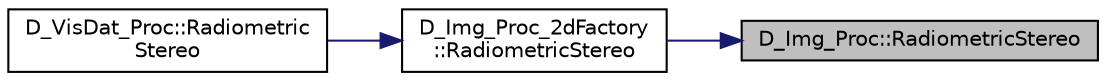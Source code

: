 digraph "D_Img_Proc::RadiometricStereo"
{
 // LATEX_PDF_SIZE
  edge [fontname="Helvetica",fontsize="10",labelfontname="Helvetica",labelfontsize="10"];
  node [fontname="Helvetica",fontsize="10",shape=record];
  rankdir="RL";
  Node1 [label="D_Img_Proc::RadiometricStereo",height=0.2,width=0.4,color="black", fillcolor="grey75", style="filled", fontcolor="black",tooltip=" "];
  Node1 -> Node2 [dir="back",color="midnightblue",fontsize="10",style="solid",fontname="Helvetica"];
  Node2 [label="D_Img_Proc_2dFactory\l::RadiometricStereo",height=0.2,width=0.4,color="black", fillcolor="white", style="filled",URL="$class_d___img___proc__2d_factory.html#aef61bf1c1a620e35b119c13e19dc18d5",tooltip=" "];
  Node2 -> Node3 [dir="back",color="midnightblue",fontsize="10",style="solid",fontname="Helvetica"];
  Node3 [label="D_VisDat_Proc::Radiometric\lStereo",height=0.2,width=0.4,color="black", fillcolor="white", style="filled",URL="$class_d___vis_dat___proc.html#aa4117e25c64cda29d47f86b14cae4933",tooltip=" "];
}
